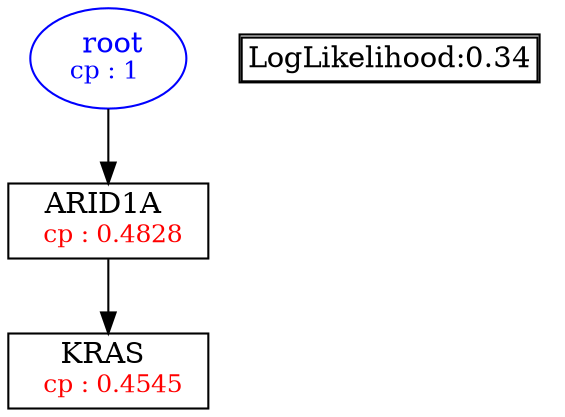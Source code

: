 digraph tree {
    "root" [label=<<font color='Blue'> root</font><br/><font color='Blue' POINT-SIZE='12'>cp : 1 </font>>, shape=oval, color=Blue];
    "S1" [label =<ARID1A <br/> <font color='Red' POINT-SIZE='12'> cp : 0.4828 </font>>, shape=box];
    "S2" [label =<KRAS <br/> <font color='Red' POINT-SIZE='12'> cp : 0.4545 </font>>, shape=box];
    "root" -> "S1";
    "S1" -> "S2";

    node[shape=plaintext]
    fontsize="10"
    struct1 [label=
    <<TABLE BORDER="1" CELLBORDER="1" CELLSPACING="0" >
    <TR><TD ALIGN="LEFT">LogLikelihood:0.34</TD></TR>
    </TABLE>>];

}
